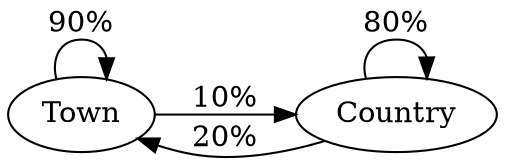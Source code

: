 digraph population_modelling {
  rankdir=LR;
  Town -> Town [label="90%"];
  Town -> Country [label="10%"];
  Country -> Town [label="20%"];
  Country -> Country [label="80%"];
}
